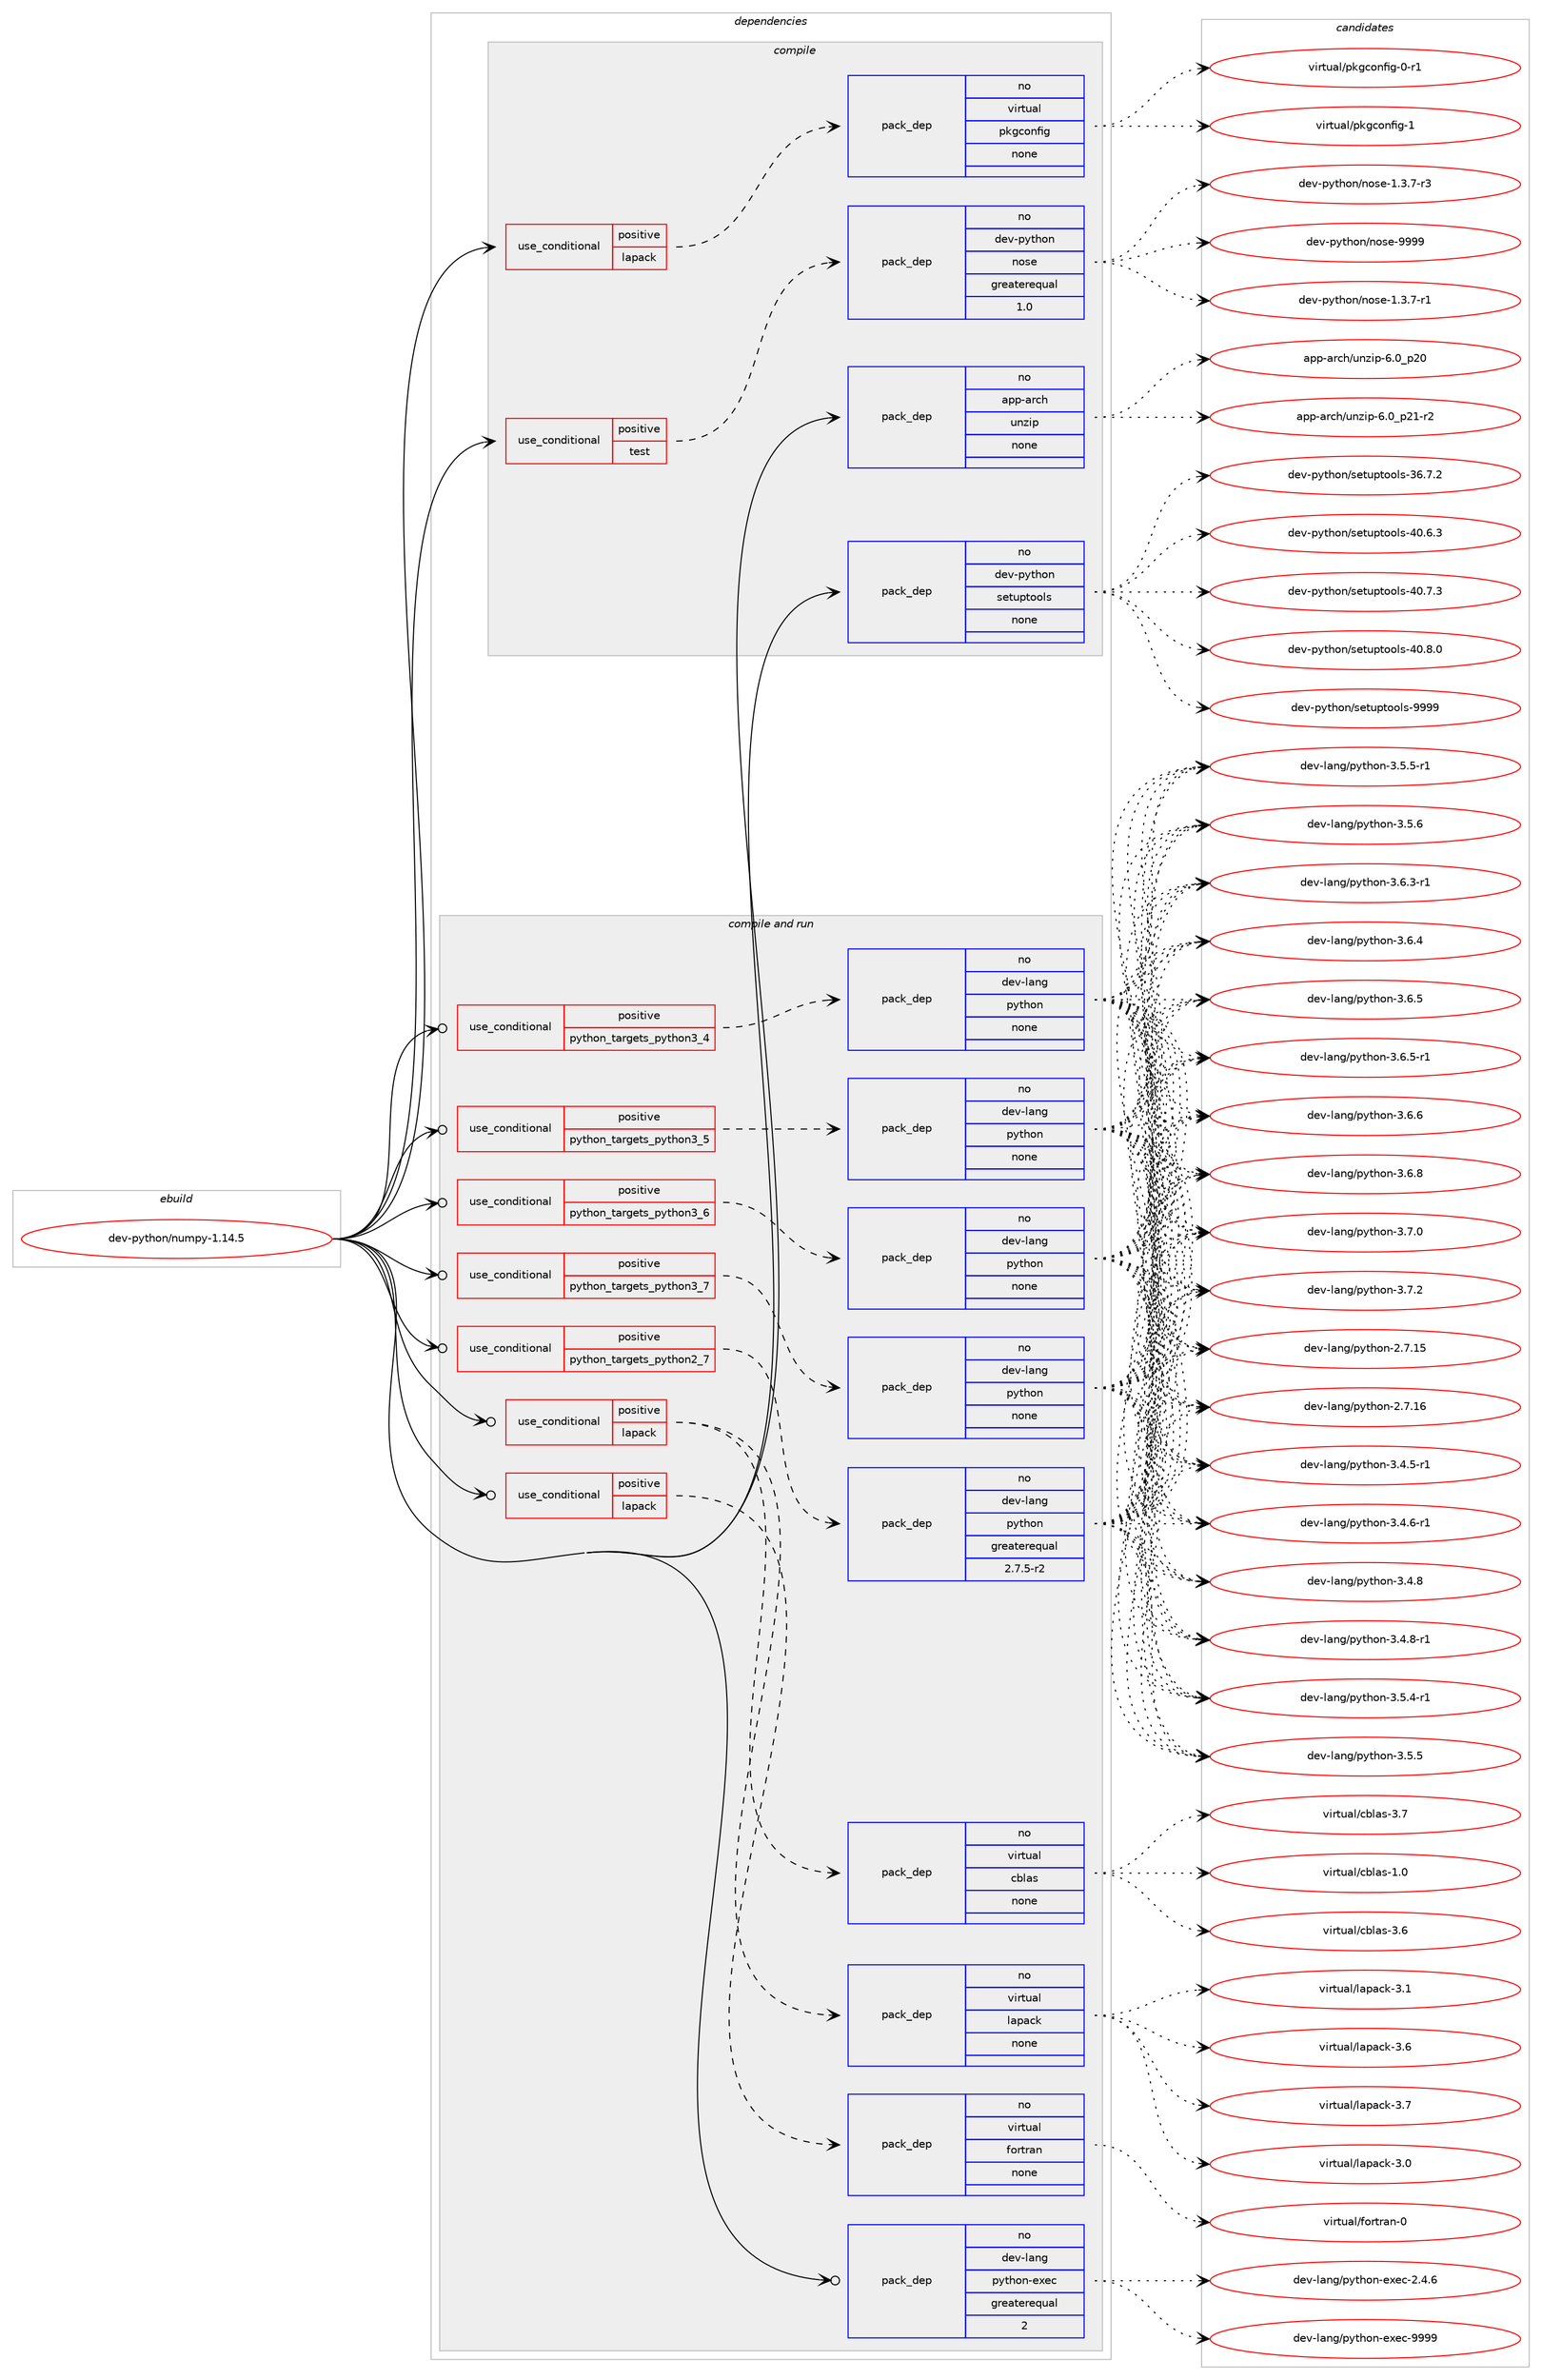 digraph prolog {

# *************
# Graph options
# *************

newrank=true;
concentrate=true;
compound=true;
graph [rankdir=LR,fontname=Helvetica,fontsize=10,ranksep=1.5];#, ranksep=2.5, nodesep=0.2];
edge  [arrowhead=vee];
node  [fontname=Helvetica,fontsize=10];

# **********
# The ebuild
# **********

subgraph cluster_leftcol {
color=gray;
rank=same;
label=<<i>ebuild</i>>;
id [label="dev-python/numpy-1.14.5", color=red, width=4, href="../dev-python/numpy-1.14.5.svg"];
}

# ****************
# The dependencies
# ****************

subgraph cluster_midcol {
color=gray;
label=<<i>dependencies</i>>;
subgraph cluster_compile {
fillcolor="#eeeeee";
style=filled;
label=<<i>compile</i>>;
subgraph cond378371 {
dependency1421473 [label=<<TABLE BORDER="0" CELLBORDER="1" CELLSPACING="0" CELLPADDING="4"><TR><TD ROWSPAN="3" CELLPADDING="10">use_conditional</TD></TR><TR><TD>positive</TD></TR><TR><TD>lapack</TD></TR></TABLE>>, shape=none, color=red];
subgraph pack1019825 {
dependency1421474 [label=<<TABLE BORDER="0" CELLBORDER="1" CELLSPACING="0" CELLPADDING="4" WIDTH="220"><TR><TD ROWSPAN="6" CELLPADDING="30">pack_dep</TD></TR><TR><TD WIDTH="110">no</TD></TR><TR><TD>virtual</TD></TR><TR><TD>pkgconfig</TD></TR><TR><TD>none</TD></TR><TR><TD></TD></TR></TABLE>>, shape=none, color=blue];
}
dependency1421473:e -> dependency1421474:w [weight=20,style="dashed",arrowhead="vee"];
}
id:e -> dependency1421473:w [weight=20,style="solid",arrowhead="vee"];
subgraph cond378372 {
dependency1421475 [label=<<TABLE BORDER="0" CELLBORDER="1" CELLSPACING="0" CELLPADDING="4"><TR><TD ROWSPAN="3" CELLPADDING="10">use_conditional</TD></TR><TR><TD>positive</TD></TR><TR><TD>test</TD></TR></TABLE>>, shape=none, color=red];
subgraph pack1019826 {
dependency1421476 [label=<<TABLE BORDER="0" CELLBORDER="1" CELLSPACING="0" CELLPADDING="4" WIDTH="220"><TR><TD ROWSPAN="6" CELLPADDING="30">pack_dep</TD></TR><TR><TD WIDTH="110">no</TD></TR><TR><TD>dev-python</TD></TR><TR><TD>nose</TD></TR><TR><TD>greaterequal</TD></TR><TR><TD>1.0</TD></TR></TABLE>>, shape=none, color=blue];
}
dependency1421475:e -> dependency1421476:w [weight=20,style="dashed",arrowhead="vee"];
}
id:e -> dependency1421475:w [weight=20,style="solid",arrowhead="vee"];
subgraph pack1019827 {
dependency1421477 [label=<<TABLE BORDER="0" CELLBORDER="1" CELLSPACING="0" CELLPADDING="4" WIDTH="220"><TR><TD ROWSPAN="6" CELLPADDING="30">pack_dep</TD></TR><TR><TD WIDTH="110">no</TD></TR><TR><TD>app-arch</TD></TR><TR><TD>unzip</TD></TR><TR><TD>none</TD></TR><TR><TD></TD></TR></TABLE>>, shape=none, color=blue];
}
id:e -> dependency1421477:w [weight=20,style="solid",arrowhead="vee"];
subgraph pack1019828 {
dependency1421478 [label=<<TABLE BORDER="0" CELLBORDER="1" CELLSPACING="0" CELLPADDING="4" WIDTH="220"><TR><TD ROWSPAN="6" CELLPADDING="30">pack_dep</TD></TR><TR><TD WIDTH="110">no</TD></TR><TR><TD>dev-python</TD></TR><TR><TD>setuptools</TD></TR><TR><TD>none</TD></TR><TR><TD></TD></TR></TABLE>>, shape=none, color=blue];
}
id:e -> dependency1421478:w [weight=20,style="solid",arrowhead="vee"];
}
subgraph cluster_compileandrun {
fillcolor="#eeeeee";
style=filled;
label=<<i>compile and run</i>>;
subgraph cond378373 {
dependency1421479 [label=<<TABLE BORDER="0" CELLBORDER="1" CELLSPACING="0" CELLPADDING="4"><TR><TD ROWSPAN="3" CELLPADDING="10">use_conditional</TD></TR><TR><TD>positive</TD></TR><TR><TD>lapack</TD></TR></TABLE>>, shape=none, color=red];
subgraph pack1019829 {
dependency1421480 [label=<<TABLE BORDER="0" CELLBORDER="1" CELLSPACING="0" CELLPADDING="4" WIDTH="220"><TR><TD ROWSPAN="6" CELLPADDING="30">pack_dep</TD></TR><TR><TD WIDTH="110">no</TD></TR><TR><TD>virtual</TD></TR><TR><TD>cblas</TD></TR><TR><TD>none</TD></TR><TR><TD></TD></TR></TABLE>>, shape=none, color=blue];
}
dependency1421479:e -> dependency1421480:w [weight=20,style="dashed",arrowhead="vee"];
subgraph pack1019830 {
dependency1421481 [label=<<TABLE BORDER="0" CELLBORDER="1" CELLSPACING="0" CELLPADDING="4" WIDTH="220"><TR><TD ROWSPAN="6" CELLPADDING="30">pack_dep</TD></TR><TR><TD WIDTH="110">no</TD></TR><TR><TD>virtual</TD></TR><TR><TD>lapack</TD></TR><TR><TD>none</TD></TR><TR><TD></TD></TR></TABLE>>, shape=none, color=blue];
}
dependency1421479:e -> dependency1421481:w [weight=20,style="dashed",arrowhead="vee"];
}
id:e -> dependency1421479:w [weight=20,style="solid",arrowhead="odotvee"];
subgraph cond378374 {
dependency1421482 [label=<<TABLE BORDER="0" CELLBORDER="1" CELLSPACING="0" CELLPADDING="4"><TR><TD ROWSPAN="3" CELLPADDING="10">use_conditional</TD></TR><TR><TD>positive</TD></TR><TR><TD>lapack</TD></TR></TABLE>>, shape=none, color=red];
subgraph pack1019831 {
dependency1421483 [label=<<TABLE BORDER="0" CELLBORDER="1" CELLSPACING="0" CELLPADDING="4" WIDTH="220"><TR><TD ROWSPAN="6" CELLPADDING="30">pack_dep</TD></TR><TR><TD WIDTH="110">no</TD></TR><TR><TD>virtual</TD></TR><TR><TD>fortran</TD></TR><TR><TD>none</TD></TR><TR><TD></TD></TR></TABLE>>, shape=none, color=blue];
}
dependency1421482:e -> dependency1421483:w [weight=20,style="dashed",arrowhead="vee"];
}
id:e -> dependency1421482:w [weight=20,style="solid",arrowhead="odotvee"];
subgraph cond378375 {
dependency1421484 [label=<<TABLE BORDER="0" CELLBORDER="1" CELLSPACING="0" CELLPADDING="4"><TR><TD ROWSPAN="3" CELLPADDING="10">use_conditional</TD></TR><TR><TD>positive</TD></TR><TR><TD>python_targets_python2_7</TD></TR></TABLE>>, shape=none, color=red];
subgraph pack1019832 {
dependency1421485 [label=<<TABLE BORDER="0" CELLBORDER="1" CELLSPACING="0" CELLPADDING="4" WIDTH="220"><TR><TD ROWSPAN="6" CELLPADDING="30">pack_dep</TD></TR><TR><TD WIDTH="110">no</TD></TR><TR><TD>dev-lang</TD></TR><TR><TD>python</TD></TR><TR><TD>greaterequal</TD></TR><TR><TD>2.7.5-r2</TD></TR></TABLE>>, shape=none, color=blue];
}
dependency1421484:e -> dependency1421485:w [weight=20,style="dashed",arrowhead="vee"];
}
id:e -> dependency1421484:w [weight=20,style="solid",arrowhead="odotvee"];
subgraph cond378376 {
dependency1421486 [label=<<TABLE BORDER="0" CELLBORDER="1" CELLSPACING="0" CELLPADDING="4"><TR><TD ROWSPAN="3" CELLPADDING="10">use_conditional</TD></TR><TR><TD>positive</TD></TR><TR><TD>python_targets_python3_4</TD></TR></TABLE>>, shape=none, color=red];
subgraph pack1019833 {
dependency1421487 [label=<<TABLE BORDER="0" CELLBORDER="1" CELLSPACING="0" CELLPADDING="4" WIDTH="220"><TR><TD ROWSPAN="6" CELLPADDING="30">pack_dep</TD></TR><TR><TD WIDTH="110">no</TD></TR><TR><TD>dev-lang</TD></TR><TR><TD>python</TD></TR><TR><TD>none</TD></TR><TR><TD></TD></TR></TABLE>>, shape=none, color=blue];
}
dependency1421486:e -> dependency1421487:w [weight=20,style="dashed",arrowhead="vee"];
}
id:e -> dependency1421486:w [weight=20,style="solid",arrowhead="odotvee"];
subgraph cond378377 {
dependency1421488 [label=<<TABLE BORDER="0" CELLBORDER="1" CELLSPACING="0" CELLPADDING="4"><TR><TD ROWSPAN="3" CELLPADDING="10">use_conditional</TD></TR><TR><TD>positive</TD></TR><TR><TD>python_targets_python3_5</TD></TR></TABLE>>, shape=none, color=red];
subgraph pack1019834 {
dependency1421489 [label=<<TABLE BORDER="0" CELLBORDER="1" CELLSPACING="0" CELLPADDING="4" WIDTH="220"><TR><TD ROWSPAN="6" CELLPADDING="30">pack_dep</TD></TR><TR><TD WIDTH="110">no</TD></TR><TR><TD>dev-lang</TD></TR><TR><TD>python</TD></TR><TR><TD>none</TD></TR><TR><TD></TD></TR></TABLE>>, shape=none, color=blue];
}
dependency1421488:e -> dependency1421489:w [weight=20,style="dashed",arrowhead="vee"];
}
id:e -> dependency1421488:w [weight=20,style="solid",arrowhead="odotvee"];
subgraph cond378378 {
dependency1421490 [label=<<TABLE BORDER="0" CELLBORDER="1" CELLSPACING="0" CELLPADDING="4"><TR><TD ROWSPAN="3" CELLPADDING="10">use_conditional</TD></TR><TR><TD>positive</TD></TR><TR><TD>python_targets_python3_6</TD></TR></TABLE>>, shape=none, color=red];
subgraph pack1019835 {
dependency1421491 [label=<<TABLE BORDER="0" CELLBORDER="1" CELLSPACING="0" CELLPADDING="4" WIDTH="220"><TR><TD ROWSPAN="6" CELLPADDING="30">pack_dep</TD></TR><TR><TD WIDTH="110">no</TD></TR><TR><TD>dev-lang</TD></TR><TR><TD>python</TD></TR><TR><TD>none</TD></TR><TR><TD></TD></TR></TABLE>>, shape=none, color=blue];
}
dependency1421490:e -> dependency1421491:w [weight=20,style="dashed",arrowhead="vee"];
}
id:e -> dependency1421490:w [weight=20,style="solid",arrowhead="odotvee"];
subgraph cond378379 {
dependency1421492 [label=<<TABLE BORDER="0" CELLBORDER="1" CELLSPACING="0" CELLPADDING="4"><TR><TD ROWSPAN="3" CELLPADDING="10">use_conditional</TD></TR><TR><TD>positive</TD></TR><TR><TD>python_targets_python3_7</TD></TR></TABLE>>, shape=none, color=red];
subgraph pack1019836 {
dependency1421493 [label=<<TABLE BORDER="0" CELLBORDER="1" CELLSPACING="0" CELLPADDING="4" WIDTH="220"><TR><TD ROWSPAN="6" CELLPADDING="30">pack_dep</TD></TR><TR><TD WIDTH="110">no</TD></TR><TR><TD>dev-lang</TD></TR><TR><TD>python</TD></TR><TR><TD>none</TD></TR><TR><TD></TD></TR></TABLE>>, shape=none, color=blue];
}
dependency1421492:e -> dependency1421493:w [weight=20,style="dashed",arrowhead="vee"];
}
id:e -> dependency1421492:w [weight=20,style="solid",arrowhead="odotvee"];
subgraph pack1019837 {
dependency1421494 [label=<<TABLE BORDER="0" CELLBORDER="1" CELLSPACING="0" CELLPADDING="4" WIDTH="220"><TR><TD ROWSPAN="6" CELLPADDING="30">pack_dep</TD></TR><TR><TD WIDTH="110">no</TD></TR><TR><TD>dev-lang</TD></TR><TR><TD>python-exec</TD></TR><TR><TD>greaterequal</TD></TR><TR><TD>2</TD></TR></TABLE>>, shape=none, color=blue];
}
id:e -> dependency1421494:w [weight=20,style="solid",arrowhead="odotvee"];
}
subgraph cluster_run {
fillcolor="#eeeeee";
style=filled;
label=<<i>run</i>>;
}
}

# **************
# The candidates
# **************

subgraph cluster_choices {
rank=same;
color=gray;
label=<<i>candidates</i>>;

subgraph choice1019825 {
color=black;
nodesep=1;
choice11810511411611797108471121071039911111010210510345484511449 [label="virtual/pkgconfig-0-r1", color=red, width=4,href="../virtual/pkgconfig-0-r1.svg"];
choice1181051141161179710847112107103991111101021051034549 [label="virtual/pkgconfig-1", color=red, width=4,href="../virtual/pkgconfig-1.svg"];
dependency1421474:e -> choice11810511411611797108471121071039911111010210510345484511449:w [style=dotted,weight="100"];
dependency1421474:e -> choice1181051141161179710847112107103991111101021051034549:w [style=dotted,weight="100"];
}
subgraph choice1019826 {
color=black;
nodesep=1;
choice10010111845112121116104111110471101111151014549465146554511449 [label="dev-python/nose-1.3.7-r1", color=red, width=4,href="../dev-python/nose-1.3.7-r1.svg"];
choice10010111845112121116104111110471101111151014549465146554511451 [label="dev-python/nose-1.3.7-r3", color=red, width=4,href="../dev-python/nose-1.3.7-r3.svg"];
choice10010111845112121116104111110471101111151014557575757 [label="dev-python/nose-9999", color=red, width=4,href="../dev-python/nose-9999.svg"];
dependency1421476:e -> choice10010111845112121116104111110471101111151014549465146554511449:w [style=dotted,weight="100"];
dependency1421476:e -> choice10010111845112121116104111110471101111151014549465146554511451:w [style=dotted,weight="100"];
dependency1421476:e -> choice10010111845112121116104111110471101111151014557575757:w [style=dotted,weight="100"];
}
subgraph choice1019827 {
color=black;
nodesep=1;
choice971121124597114991044711711012210511245544648951125048 [label="app-arch/unzip-6.0_p20", color=red, width=4,href="../app-arch/unzip-6.0_p20.svg"];
choice9711211245971149910447117110122105112455446489511250494511450 [label="app-arch/unzip-6.0_p21-r2", color=red, width=4,href="../app-arch/unzip-6.0_p21-r2.svg"];
dependency1421477:e -> choice971121124597114991044711711012210511245544648951125048:w [style=dotted,weight="100"];
dependency1421477:e -> choice9711211245971149910447117110122105112455446489511250494511450:w [style=dotted,weight="100"];
}
subgraph choice1019828 {
color=black;
nodesep=1;
choice100101118451121211161041111104711510111611711211611111110811545515446554650 [label="dev-python/setuptools-36.7.2", color=red, width=4,href="../dev-python/setuptools-36.7.2.svg"];
choice100101118451121211161041111104711510111611711211611111110811545524846544651 [label="dev-python/setuptools-40.6.3", color=red, width=4,href="../dev-python/setuptools-40.6.3.svg"];
choice100101118451121211161041111104711510111611711211611111110811545524846554651 [label="dev-python/setuptools-40.7.3", color=red, width=4,href="../dev-python/setuptools-40.7.3.svg"];
choice100101118451121211161041111104711510111611711211611111110811545524846564648 [label="dev-python/setuptools-40.8.0", color=red, width=4,href="../dev-python/setuptools-40.8.0.svg"];
choice10010111845112121116104111110471151011161171121161111111081154557575757 [label="dev-python/setuptools-9999", color=red, width=4,href="../dev-python/setuptools-9999.svg"];
dependency1421478:e -> choice100101118451121211161041111104711510111611711211611111110811545515446554650:w [style=dotted,weight="100"];
dependency1421478:e -> choice100101118451121211161041111104711510111611711211611111110811545524846544651:w [style=dotted,weight="100"];
dependency1421478:e -> choice100101118451121211161041111104711510111611711211611111110811545524846554651:w [style=dotted,weight="100"];
dependency1421478:e -> choice100101118451121211161041111104711510111611711211611111110811545524846564648:w [style=dotted,weight="100"];
dependency1421478:e -> choice10010111845112121116104111110471151011161171121161111111081154557575757:w [style=dotted,weight="100"];
}
subgraph choice1019829 {
color=black;
nodesep=1;
choice118105114116117971084799981089711545494648 [label="virtual/cblas-1.0", color=red, width=4,href="../virtual/cblas-1.0.svg"];
choice118105114116117971084799981089711545514654 [label="virtual/cblas-3.6", color=red, width=4,href="../virtual/cblas-3.6.svg"];
choice118105114116117971084799981089711545514655 [label="virtual/cblas-3.7", color=red, width=4,href="../virtual/cblas-3.7.svg"];
dependency1421480:e -> choice118105114116117971084799981089711545494648:w [style=dotted,weight="100"];
dependency1421480:e -> choice118105114116117971084799981089711545514654:w [style=dotted,weight="100"];
dependency1421480:e -> choice118105114116117971084799981089711545514655:w [style=dotted,weight="100"];
}
subgraph choice1019830 {
color=black;
nodesep=1;
choice118105114116117971084710897112979910745514648 [label="virtual/lapack-3.0", color=red, width=4,href="../virtual/lapack-3.0.svg"];
choice118105114116117971084710897112979910745514649 [label="virtual/lapack-3.1", color=red, width=4,href="../virtual/lapack-3.1.svg"];
choice118105114116117971084710897112979910745514654 [label="virtual/lapack-3.6", color=red, width=4,href="../virtual/lapack-3.6.svg"];
choice118105114116117971084710897112979910745514655 [label="virtual/lapack-3.7", color=red, width=4,href="../virtual/lapack-3.7.svg"];
dependency1421481:e -> choice118105114116117971084710897112979910745514648:w [style=dotted,weight="100"];
dependency1421481:e -> choice118105114116117971084710897112979910745514649:w [style=dotted,weight="100"];
dependency1421481:e -> choice118105114116117971084710897112979910745514654:w [style=dotted,weight="100"];
dependency1421481:e -> choice118105114116117971084710897112979910745514655:w [style=dotted,weight="100"];
}
subgraph choice1019831 {
color=black;
nodesep=1;
choice1181051141161179710847102111114116114971104548 [label="virtual/fortran-0", color=red, width=4,href="../virtual/fortran-0.svg"];
dependency1421483:e -> choice1181051141161179710847102111114116114971104548:w [style=dotted,weight="100"];
}
subgraph choice1019832 {
color=black;
nodesep=1;
choice10010111845108971101034711212111610411111045504655464953 [label="dev-lang/python-2.7.15", color=red, width=4,href="../dev-lang/python-2.7.15.svg"];
choice10010111845108971101034711212111610411111045504655464954 [label="dev-lang/python-2.7.16", color=red, width=4,href="../dev-lang/python-2.7.16.svg"];
choice1001011184510897110103471121211161041111104551465246534511449 [label="dev-lang/python-3.4.5-r1", color=red, width=4,href="../dev-lang/python-3.4.5-r1.svg"];
choice1001011184510897110103471121211161041111104551465246544511449 [label="dev-lang/python-3.4.6-r1", color=red, width=4,href="../dev-lang/python-3.4.6-r1.svg"];
choice100101118451089711010347112121116104111110455146524656 [label="dev-lang/python-3.4.8", color=red, width=4,href="../dev-lang/python-3.4.8.svg"];
choice1001011184510897110103471121211161041111104551465246564511449 [label="dev-lang/python-3.4.8-r1", color=red, width=4,href="../dev-lang/python-3.4.8-r1.svg"];
choice1001011184510897110103471121211161041111104551465346524511449 [label="dev-lang/python-3.5.4-r1", color=red, width=4,href="../dev-lang/python-3.5.4-r1.svg"];
choice100101118451089711010347112121116104111110455146534653 [label="dev-lang/python-3.5.5", color=red, width=4,href="../dev-lang/python-3.5.5.svg"];
choice1001011184510897110103471121211161041111104551465346534511449 [label="dev-lang/python-3.5.5-r1", color=red, width=4,href="../dev-lang/python-3.5.5-r1.svg"];
choice100101118451089711010347112121116104111110455146534654 [label="dev-lang/python-3.5.6", color=red, width=4,href="../dev-lang/python-3.5.6.svg"];
choice1001011184510897110103471121211161041111104551465446514511449 [label="dev-lang/python-3.6.3-r1", color=red, width=4,href="../dev-lang/python-3.6.3-r1.svg"];
choice100101118451089711010347112121116104111110455146544652 [label="dev-lang/python-3.6.4", color=red, width=4,href="../dev-lang/python-3.6.4.svg"];
choice100101118451089711010347112121116104111110455146544653 [label="dev-lang/python-3.6.5", color=red, width=4,href="../dev-lang/python-3.6.5.svg"];
choice1001011184510897110103471121211161041111104551465446534511449 [label="dev-lang/python-3.6.5-r1", color=red, width=4,href="../dev-lang/python-3.6.5-r1.svg"];
choice100101118451089711010347112121116104111110455146544654 [label="dev-lang/python-3.6.6", color=red, width=4,href="../dev-lang/python-3.6.6.svg"];
choice100101118451089711010347112121116104111110455146544656 [label="dev-lang/python-3.6.8", color=red, width=4,href="../dev-lang/python-3.6.8.svg"];
choice100101118451089711010347112121116104111110455146554648 [label="dev-lang/python-3.7.0", color=red, width=4,href="../dev-lang/python-3.7.0.svg"];
choice100101118451089711010347112121116104111110455146554650 [label="dev-lang/python-3.7.2", color=red, width=4,href="../dev-lang/python-3.7.2.svg"];
dependency1421485:e -> choice10010111845108971101034711212111610411111045504655464953:w [style=dotted,weight="100"];
dependency1421485:e -> choice10010111845108971101034711212111610411111045504655464954:w [style=dotted,weight="100"];
dependency1421485:e -> choice1001011184510897110103471121211161041111104551465246534511449:w [style=dotted,weight="100"];
dependency1421485:e -> choice1001011184510897110103471121211161041111104551465246544511449:w [style=dotted,weight="100"];
dependency1421485:e -> choice100101118451089711010347112121116104111110455146524656:w [style=dotted,weight="100"];
dependency1421485:e -> choice1001011184510897110103471121211161041111104551465246564511449:w [style=dotted,weight="100"];
dependency1421485:e -> choice1001011184510897110103471121211161041111104551465346524511449:w [style=dotted,weight="100"];
dependency1421485:e -> choice100101118451089711010347112121116104111110455146534653:w [style=dotted,weight="100"];
dependency1421485:e -> choice1001011184510897110103471121211161041111104551465346534511449:w [style=dotted,weight="100"];
dependency1421485:e -> choice100101118451089711010347112121116104111110455146534654:w [style=dotted,weight="100"];
dependency1421485:e -> choice1001011184510897110103471121211161041111104551465446514511449:w [style=dotted,weight="100"];
dependency1421485:e -> choice100101118451089711010347112121116104111110455146544652:w [style=dotted,weight="100"];
dependency1421485:e -> choice100101118451089711010347112121116104111110455146544653:w [style=dotted,weight="100"];
dependency1421485:e -> choice1001011184510897110103471121211161041111104551465446534511449:w [style=dotted,weight="100"];
dependency1421485:e -> choice100101118451089711010347112121116104111110455146544654:w [style=dotted,weight="100"];
dependency1421485:e -> choice100101118451089711010347112121116104111110455146544656:w [style=dotted,weight="100"];
dependency1421485:e -> choice100101118451089711010347112121116104111110455146554648:w [style=dotted,weight="100"];
dependency1421485:e -> choice100101118451089711010347112121116104111110455146554650:w [style=dotted,weight="100"];
}
subgraph choice1019833 {
color=black;
nodesep=1;
choice10010111845108971101034711212111610411111045504655464953 [label="dev-lang/python-2.7.15", color=red, width=4,href="../dev-lang/python-2.7.15.svg"];
choice10010111845108971101034711212111610411111045504655464954 [label="dev-lang/python-2.7.16", color=red, width=4,href="../dev-lang/python-2.7.16.svg"];
choice1001011184510897110103471121211161041111104551465246534511449 [label="dev-lang/python-3.4.5-r1", color=red, width=4,href="../dev-lang/python-3.4.5-r1.svg"];
choice1001011184510897110103471121211161041111104551465246544511449 [label="dev-lang/python-3.4.6-r1", color=red, width=4,href="../dev-lang/python-3.4.6-r1.svg"];
choice100101118451089711010347112121116104111110455146524656 [label="dev-lang/python-3.4.8", color=red, width=4,href="../dev-lang/python-3.4.8.svg"];
choice1001011184510897110103471121211161041111104551465246564511449 [label="dev-lang/python-3.4.8-r1", color=red, width=4,href="../dev-lang/python-3.4.8-r1.svg"];
choice1001011184510897110103471121211161041111104551465346524511449 [label="dev-lang/python-3.5.4-r1", color=red, width=4,href="../dev-lang/python-3.5.4-r1.svg"];
choice100101118451089711010347112121116104111110455146534653 [label="dev-lang/python-3.5.5", color=red, width=4,href="../dev-lang/python-3.5.5.svg"];
choice1001011184510897110103471121211161041111104551465346534511449 [label="dev-lang/python-3.5.5-r1", color=red, width=4,href="../dev-lang/python-3.5.5-r1.svg"];
choice100101118451089711010347112121116104111110455146534654 [label="dev-lang/python-3.5.6", color=red, width=4,href="../dev-lang/python-3.5.6.svg"];
choice1001011184510897110103471121211161041111104551465446514511449 [label="dev-lang/python-3.6.3-r1", color=red, width=4,href="../dev-lang/python-3.6.3-r1.svg"];
choice100101118451089711010347112121116104111110455146544652 [label="dev-lang/python-3.6.4", color=red, width=4,href="../dev-lang/python-3.6.4.svg"];
choice100101118451089711010347112121116104111110455146544653 [label="dev-lang/python-3.6.5", color=red, width=4,href="../dev-lang/python-3.6.5.svg"];
choice1001011184510897110103471121211161041111104551465446534511449 [label="dev-lang/python-3.6.5-r1", color=red, width=4,href="../dev-lang/python-3.6.5-r1.svg"];
choice100101118451089711010347112121116104111110455146544654 [label="dev-lang/python-3.6.6", color=red, width=4,href="../dev-lang/python-3.6.6.svg"];
choice100101118451089711010347112121116104111110455146544656 [label="dev-lang/python-3.6.8", color=red, width=4,href="../dev-lang/python-3.6.8.svg"];
choice100101118451089711010347112121116104111110455146554648 [label="dev-lang/python-3.7.0", color=red, width=4,href="../dev-lang/python-3.7.0.svg"];
choice100101118451089711010347112121116104111110455146554650 [label="dev-lang/python-3.7.2", color=red, width=4,href="../dev-lang/python-3.7.2.svg"];
dependency1421487:e -> choice10010111845108971101034711212111610411111045504655464953:w [style=dotted,weight="100"];
dependency1421487:e -> choice10010111845108971101034711212111610411111045504655464954:w [style=dotted,weight="100"];
dependency1421487:e -> choice1001011184510897110103471121211161041111104551465246534511449:w [style=dotted,weight="100"];
dependency1421487:e -> choice1001011184510897110103471121211161041111104551465246544511449:w [style=dotted,weight="100"];
dependency1421487:e -> choice100101118451089711010347112121116104111110455146524656:w [style=dotted,weight="100"];
dependency1421487:e -> choice1001011184510897110103471121211161041111104551465246564511449:w [style=dotted,weight="100"];
dependency1421487:e -> choice1001011184510897110103471121211161041111104551465346524511449:w [style=dotted,weight="100"];
dependency1421487:e -> choice100101118451089711010347112121116104111110455146534653:w [style=dotted,weight="100"];
dependency1421487:e -> choice1001011184510897110103471121211161041111104551465346534511449:w [style=dotted,weight="100"];
dependency1421487:e -> choice100101118451089711010347112121116104111110455146534654:w [style=dotted,weight="100"];
dependency1421487:e -> choice1001011184510897110103471121211161041111104551465446514511449:w [style=dotted,weight="100"];
dependency1421487:e -> choice100101118451089711010347112121116104111110455146544652:w [style=dotted,weight="100"];
dependency1421487:e -> choice100101118451089711010347112121116104111110455146544653:w [style=dotted,weight="100"];
dependency1421487:e -> choice1001011184510897110103471121211161041111104551465446534511449:w [style=dotted,weight="100"];
dependency1421487:e -> choice100101118451089711010347112121116104111110455146544654:w [style=dotted,weight="100"];
dependency1421487:e -> choice100101118451089711010347112121116104111110455146544656:w [style=dotted,weight="100"];
dependency1421487:e -> choice100101118451089711010347112121116104111110455146554648:w [style=dotted,weight="100"];
dependency1421487:e -> choice100101118451089711010347112121116104111110455146554650:w [style=dotted,weight="100"];
}
subgraph choice1019834 {
color=black;
nodesep=1;
choice10010111845108971101034711212111610411111045504655464953 [label="dev-lang/python-2.7.15", color=red, width=4,href="../dev-lang/python-2.7.15.svg"];
choice10010111845108971101034711212111610411111045504655464954 [label="dev-lang/python-2.7.16", color=red, width=4,href="../dev-lang/python-2.7.16.svg"];
choice1001011184510897110103471121211161041111104551465246534511449 [label="dev-lang/python-3.4.5-r1", color=red, width=4,href="../dev-lang/python-3.4.5-r1.svg"];
choice1001011184510897110103471121211161041111104551465246544511449 [label="dev-lang/python-3.4.6-r1", color=red, width=4,href="../dev-lang/python-3.4.6-r1.svg"];
choice100101118451089711010347112121116104111110455146524656 [label="dev-lang/python-3.4.8", color=red, width=4,href="../dev-lang/python-3.4.8.svg"];
choice1001011184510897110103471121211161041111104551465246564511449 [label="dev-lang/python-3.4.8-r1", color=red, width=4,href="../dev-lang/python-3.4.8-r1.svg"];
choice1001011184510897110103471121211161041111104551465346524511449 [label="dev-lang/python-3.5.4-r1", color=red, width=4,href="../dev-lang/python-3.5.4-r1.svg"];
choice100101118451089711010347112121116104111110455146534653 [label="dev-lang/python-3.5.5", color=red, width=4,href="../dev-lang/python-3.5.5.svg"];
choice1001011184510897110103471121211161041111104551465346534511449 [label="dev-lang/python-3.5.5-r1", color=red, width=4,href="../dev-lang/python-3.5.5-r1.svg"];
choice100101118451089711010347112121116104111110455146534654 [label="dev-lang/python-3.5.6", color=red, width=4,href="../dev-lang/python-3.5.6.svg"];
choice1001011184510897110103471121211161041111104551465446514511449 [label="dev-lang/python-3.6.3-r1", color=red, width=4,href="../dev-lang/python-3.6.3-r1.svg"];
choice100101118451089711010347112121116104111110455146544652 [label="dev-lang/python-3.6.4", color=red, width=4,href="../dev-lang/python-3.6.4.svg"];
choice100101118451089711010347112121116104111110455146544653 [label="dev-lang/python-3.6.5", color=red, width=4,href="../dev-lang/python-3.6.5.svg"];
choice1001011184510897110103471121211161041111104551465446534511449 [label="dev-lang/python-3.6.5-r1", color=red, width=4,href="../dev-lang/python-3.6.5-r1.svg"];
choice100101118451089711010347112121116104111110455146544654 [label="dev-lang/python-3.6.6", color=red, width=4,href="../dev-lang/python-3.6.6.svg"];
choice100101118451089711010347112121116104111110455146544656 [label="dev-lang/python-3.6.8", color=red, width=4,href="../dev-lang/python-3.6.8.svg"];
choice100101118451089711010347112121116104111110455146554648 [label="dev-lang/python-3.7.0", color=red, width=4,href="../dev-lang/python-3.7.0.svg"];
choice100101118451089711010347112121116104111110455146554650 [label="dev-lang/python-3.7.2", color=red, width=4,href="../dev-lang/python-3.7.2.svg"];
dependency1421489:e -> choice10010111845108971101034711212111610411111045504655464953:w [style=dotted,weight="100"];
dependency1421489:e -> choice10010111845108971101034711212111610411111045504655464954:w [style=dotted,weight="100"];
dependency1421489:e -> choice1001011184510897110103471121211161041111104551465246534511449:w [style=dotted,weight="100"];
dependency1421489:e -> choice1001011184510897110103471121211161041111104551465246544511449:w [style=dotted,weight="100"];
dependency1421489:e -> choice100101118451089711010347112121116104111110455146524656:w [style=dotted,weight="100"];
dependency1421489:e -> choice1001011184510897110103471121211161041111104551465246564511449:w [style=dotted,weight="100"];
dependency1421489:e -> choice1001011184510897110103471121211161041111104551465346524511449:w [style=dotted,weight="100"];
dependency1421489:e -> choice100101118451089711010347112121116104111110455146534653:w [style=dotted,weight="100"];
dependency1421489:e -> choice1001011184510897110103471121211161041111104551465346534511449:w [style=dotted,weight="100"];
dependency1421489:e -> choice100101118451089711010347112121116104111110455146534654:w [style=dotted,weight="100"];
dependency1421489:e -> choice1001011184510897110103471121211161041111104551465446514511449:w [style=dotted,weight="100"];
dependency1421489:e -> choice100101118451089711010347112121116104111110455146544652:w [style=dotted,weight="100"];
dependency1421489:e -> choice100101118451089711010347112121116104111110455146544653:w [style=dotted,weight="100"];
dependency1421489:e -> choice1001011184510897110103471121211161041111104551465446534511449:w [style=dotted,weight="100"];
dependency1421489:e -> choice100101118451089711010347112121116104111110455146544654:w [style=dotted,weight="100"];
dependency1421489:e -> choice100101118451089711010347112121116104111110455146544656:w [style=dotted,weight="100"];
dependency1421489:e -> choice100101118451089711010347112121116104111110455146554648:w [style=dotted,weight="100"];
dependency1421489:e -> choice100101118451089711010347112121116104111110455146554650:w [style=dotted,weight="100"];
}
subgraph choice1019835 {
color=black;
nodesep=1;
choice10010111845108971101034711212111610411111045504655464953 [label="dev-lang/python-2.7.15", color=red, width=4,href="../dev-lang/python-2.7.15.svg"];
choice10010111845108971101034711212111610411111045504655464954 [label="dev-lang/python-2.7.16", color=red, width=4,href="../dev-lang/python-2.7.16.svg"];
choice1001011184510897110103471121211161041111104551465246534511449 [label="dev-lang/python-3.4.5-r1", color=red, width=4,href="../dev-lang/python-3.4.5-r1.svg"];
choice1001011184510897110103471121211161041111104551465246544511449 [label="dev-lang/python-3.4.6-r1", color=red, width=4,href="../dev-lang/python-3.4.6-r1.svg"];
choice100101118451089711010347112121116104111110455146524656 [label="dev-lang/python-3.4.8", color=red, width=4,href="../dev-lang/python-3.4.8.svg"];
choice1001011184510897110103471121211161041111104551465246564511449 [label="dev-lang/python-3.4.8-r1", color=red, width=4,href="../dev-lang/python-3.4.8-r1.svg"];
choice1001011184510897110103471121211161041111104551465346524511449 [label="dev-lang/python-3.5.4-r1", color=red, width=4,href="../dev-lang/python-3.5.4-r1.svg"];
choice100101118451089711010347112121116104111110455146534653 [label="dev-lang/python-3.5.5", color=red, width=4,href="../dev-lang/python-3.5.5.svg"];
choice1001011184510897110103471121211161041111104551465346534511449 [label="dev-lang/python-3.5.5-r1", color=red, width=4,href="../dev-lang/python-3.5.5-r1.svg"];
choice100101118451089711010347112121116104111110455146534654 [label="dev-lang/python-3.5.6", color=red, width=4,href="../dev-lang/python-3.5.6.svg"];
choice1001011184510897110103471121211161041111104551465446514511449 [label="dev-lang/python-3.6.3-r1", color=red, width=4,href="../dev-lang/python-3.6.3-r1.svg"];
choice100101118451089711010347112121116104111110455146544652 [label="dev-lang/python-3.6.4", color=red, width=4,href="../dev-lang/python-3.6.4.svg"];
choice100101118451089711010347112121116104111110455146544653 [label="dev-lang/python-3.6.5", color=red, width=4,href="../dev-lang/python-3.6.5.svg"];
choice1001011184510897110103471121211161041111104551465446534511449 [label="dev-lang/python-3.6.5-r1", color=red, width=4,href="../dev-lang/python-3.6.5-r1.svg"];
choice100101118451089711010347112121116104111110455146544654 [label="dev-lang/python-3.6.6", color=red, width=4,href="../dev-lang/python-3.6.6.svg"];
choice100101118451089711010347112121116104111110455146544656 [label="dev-lang/python-3.6.8", color=red, width=4,href="../dev-lang/python-3.6.8.svg"];
choice100101118451089711010347112121116104111110455146554648 [label="dev-lang/python-3.7.0", color=red, width=4,href="../dev-lang/python-3.7.0.svg"];
choice100101118451089711010347112121116104111110455146554650 [label="dev-lang/python-3.7.2", color=red, width=4,href="../dev-lang/python-3.7.2.svg"];
dependency1421491:e -> choice10010111845108971101034711212111610411111045504655464953:w [style=dotted,weight="100"];
dependency1421491:e -> choice10010111845108971101034711212111610411111045504655464954:w [style=dotted,weight="100"];
dependency1421491:e -> choice1001011184510897110103471121211161041111104551465246534511449:w [style=dotted,weight="100"];
dependency1421491:e -> choice1001011184510897110103471121211161041111104551465246544511449:w [style=dotted,weight="100"];
dependency1421491:e -> choice100101118451089711010347112121116104111110455146524656:w [style=dotted,weight="100"];
dependency1421491:e -> choice1001011184510897110103471121211161041111104551465246564511449:w [style=dotted,weight="100"];
dependency1421491:e -> choice1001011184510897110103471121211161041111104551465346524511449:w [style=dotted,weight="100"];
dependency1421491:e -> choice100101118451089711010347112121116104111110455146534653:w [style=dotted,weight="100"];
dependency1421491:e -> choice1001011184510897110103471121211161041111104551465346534511449:w [style=dotted,weight="100"];
dependency1421491:e -> choice100101118451089711010347112121116104111110455146534654:w [style=dotted,weight="100"];
dependency1421491:e -> choice1001011184510897110103471121211161041111104551465446514511449:w [style=dotted,weight="100"];
dependency1421491:e -> choice100101118451089711010347112121116104111110455146544652:w [style=dotted,weight="100"];
dependency1421491:e -> choice100101118451089711010347112121116104111110455146544653:w [style=dotted,weight="100"];
dependency1421491:e -> choice1001011184510897110103471121211161041111104551465446534511449:w [style=dotted,weight="100"];
dependency1421491:e -> choice100101118451089711010347112121116104111110455146544654:w [style=dotted,weight="100"];
dependency1421491:e -> choice100101118451089711010347112121116104111110455146544656:w [style=dotted,weight="100"];
dependency1421491:e -> choice100101118451089711010347112121116104111110455146554648:w [style=dotted,weight="100"];
dependency1421491:e -> choice100101118451089711010347112121116104111110455146554650:w [style=dotted,weight="100"];
}
subgraph choice1019836 {
color=black;
nodesep=1;
choice10010111845108971101034711212111610411111045504655464953 [label="dev-lang/python-2.7.15", color=red, width=4,href="../dev-lang/python-2.7.15.svg"];
choice10010111845108971101034711212111610411111045504655464954 [label="dev-lang/python-2.7.16", color=red, width=4,href="../dev-lang/python-2.7.16.svg"];
choice1001011184510897110103471121211161041111104551465246534511449 [label="dev-lang/python-3.4.5-r1", color=red, width=4,href="../dev-lang/python-3.4.5-r1.svg"];
choice1001011184510897110103471121211161041111104551465246544511449 [label="dev-lang/python-3.4.6-r1", color=red, width=4,href="../dev-lang/python-3.4.6-r1.svg"];
choice100101118451089711010347112121116104111110455146524656 [label="dev-lang/python-3.4.8", color=red, width=4,href="../dev-lang/python-3.4.8.svg"];
choice1001011184510897110103471121211161041111104551465246564511449 [label="dev-lang/python-3.4.8-r1", color=red, width=4,href="../dev-lang/python-3.4.8-r1.svg"];
choice1001011184510897110103471121211161041111104551465346524511449 [label="dev-lang/python-3.5.4-r1", color=red, width=4,href="../dev-lang/python-3.5.4-r1.svg"];
choice100101118451089711010347112121116104111110455146534653 [label="dev-lang/python-3.5.5", color=red, width=4,href="../dev-lang/python-3.5.5.svg"];
choice1001011184510897110103471121211161041111104551465346534511449 [label="dev-lang/python-3.5.5-r1", color=red, width=4,href="../dev-lang/python-3.5.5-r1.svg"];
choice100101118451089711010347112121116104111110455146534654 [label="dev-lang/python-3.5.6", color=red, width=4,href="../dev-lang/python-3.5.6.svg"];
choice1001011184510897110103471121211161041111104551465446514511449 [label="dev-lang/python-3.6.3-r1", color=red, width=4,href="../dev-lang/python-3.6.3-r1.svg"];
choice100101118451089711010347112121116104111110455146544652 [label="dev-lang/python-3.6.4", color=red, width=4,href="../dev-lang/python-3.6.4.svg"];
choice100101118451089711010347112121116104111110455146544653 [label="dev-lang/python-3.6.5", color=red, width=4,href="../dev-lang/python-3.6.5.svg"];
choice1001011184510897110103471121211161041111104551465446534511449 [label="dev-lang/python-3.6.5-r1", color=red, width=4,href="../dev-lang/python-3.6.5-r1.svg"];
choice100101118451089711010347112121116104111110455146544654 [label="dev-lang/python-3.6.6", color=red, width=4,href="../dev-lang/python-3.6.6.svg"];
choice100101118451089711010347112121116104111110455146544656 [label="dev-lang/python-3.6.8", color=red, width=4,href="../dev-lang/python-3.6.8.svg"];
choice100101118451089711010347112121116104111110455146554648 [label="dev-lang/python-3.7.0", color=red, width=4,href="../dev-lang/python-3.7.0.svg"];
choice100101118451089711010347112121116104111110455146554650 [label="dev-lang/python-3.7.2", color=red, width=4,href="../dev-lang/python-3.7.2.svg"];
dependency1421493:e -> choice10010111845108971101034711212111610411111045504655464953:w [style=dotted,weight="100"];
dependency1421493:e -> choice10010111845108971101034711212111610411111045504655464954:w [style=dotted,weight="100"];
dependency1421493:e -> choice1001011184510897110103471121211161041111104551465246534511449:w [style=dotted,weight="100"];
dependency1421493:e -> choice1001011184510897110103471121211161041111104551465246544511449:w [style=dotted,weight="100"];
dependency1421493:e -> choice100101118451089711010347112121116104111110455146524656:w [style=dotted,weight="100"];
dependency1421493:e -> choice1001011184510897110103471121211161041111104551465246564511449:w [style=dotted,weight="100"];
dependency1421493:e -> choice1001011184510897110103471121211161041111104551465346524511449:w [style=dotted,weight="100"];
dependency1421493:e -> choice100101118451089711010347112121116104111110455146534653:w [style=dotted,weight="100"];
dependency1421493:e -> choice1001011184510897110103471121211161041111104551465346534511449:w [style=dotted,weight="100"];
dependency1421493:e -> choice100101118451089711010347112121116104111110455146534654:w [style=dotted,weight="100"];
dependency1421493:e -> choice1001011184510897110103471121211161041111104551465446514511449:w [style=dotted,weight="100"];
dependency1421493:e -> choice100101118451089711010347112121116104111110455146544652:w [style=dotted,weight="100"];
dependency1421493:e -> choice100101118451089711010347112121116104111110455146544653:w [style=dotted,weight="100"];
dependency1421493:e -> choice1001011184510897110103471121211161041111104551465446534511449:w [style=dotted,weight="100"];
dependency1421493:e -> choice100101118451089711010347112121116104111110455146544654:w [style=dotted,weight="100"];
dependency1421493:e -> choice100101118451089711010347112121116104111110455146544656:w [style=dotted,weight="100"];
dependency1421493:e -> choice100101118451089711010347112121116104111110455146554648:w [style=dotted,weight="100"];
dependency1421493:e -> choice100101118451089711010347112121116104111110455146554650:w [style=dotted,weight="100"];
}
subgraph choice1019837 {
color=black;
nodesep=1;
choice1001011184510897110103471121211161041111104510112010199455046524654 [label="dev-lang/python-exec-2.4.6", color=red, width=4,href="../dev-lang/python-exec-2.4.6.svg"];
choice10010111845108971101034711212111610411111045101120101994557575757 [label="dev-lang/python-exec-9999", color=red, width=4,href="../dev-lang/python-exec-9999.svg"];
dependency1421494:e -> choice1001011184510897110103471121211161041111104510112010199455046524654:w [style=dotted,weight="100"];
dependency1421494:e -> choice10010111845108971101034711212111610411111045101120101994557575757:w [style=dotted,weight="100"];
}
}

}
